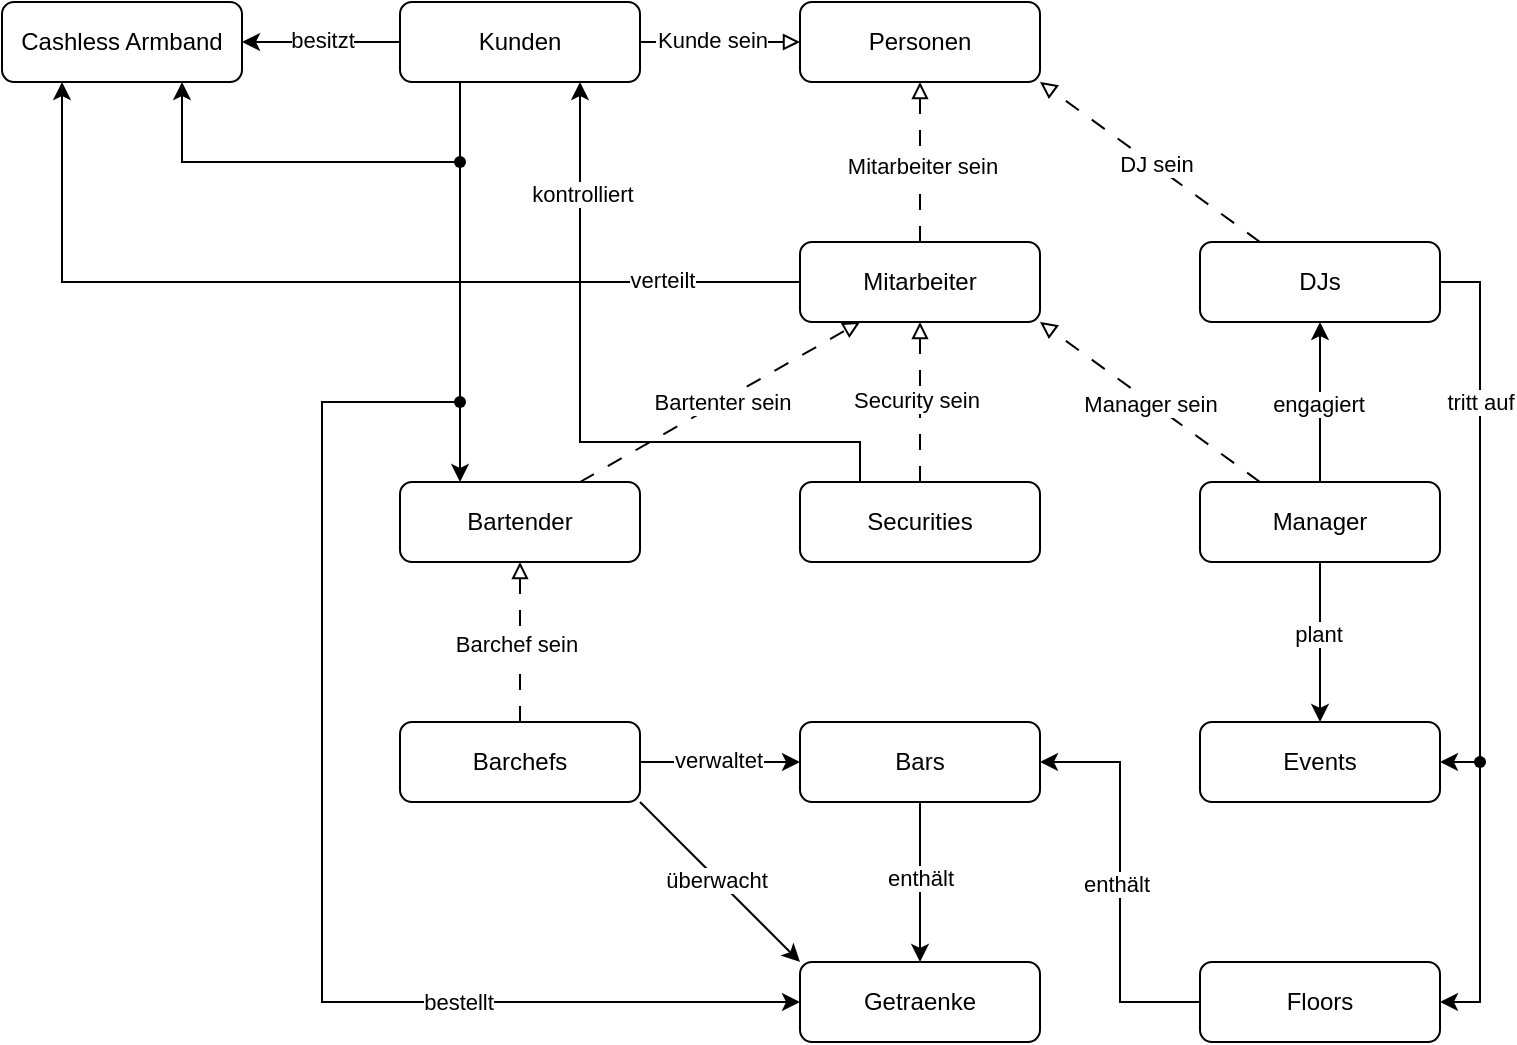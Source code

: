 <mxfile version="22.0.4" type="github">
  <diagram name="Seite-1" id="FmIIdibaUiO8U-ZjWJW1">
    <mxGraphModel dx="1434" dy="782" grid="1" gridSize="10" guides="1" tooltips="1" connect="1" arrows="1" fold="1" page="1" pageScale="1" pageWidth="1169" pageHeight="827" math="0" shadow="0">
      <root>
        <mxCell id="0" />
        <mxCell id="1" parent="0" />
        <mxCell id="9bT87pyTpixYOUSoGnTv-71" value="Personen" style="rounded=1;whiteSpace=wrap;html=1;" parent="1" vertex="1">
          <mxGeometry x="599" y="120" width="120" height="40" as="geometry" />
        </mxCell>
        <mxCell id="9bT87pyTpixYOUSoGnTv-87" style="edgeStyle=orthogonalEdgeStyle;rounded=0;orthogonalLoop=1;jettySize=auto;html=1;exitX=1;exitY=0.5;exitDx=0;exitDy=0;entryX=0;entryY=0.5;entryDx=0;entryDy=0;dashed=1;dashPattern=8 8;strokeWidth=1;endArrow=block;endFill=0;" parent="1" source="9bT87pyTpixYOUSoGnTv-72" target="9bT87pyTpixYOUSoGnTv-71" edge="1">
          <mxGeometry relative="1" as="geometry" />
        </mxCell>
        <mxCell id="9bT87pyTpixYOUSoGnTv-88" value="Kunde sein" style="edgeLabel;html=1;align=center;verticalAlign=middle;resizable=0;points=[];" parent="9bT87pyTpixYOUSoGnTv-87" vertex="1" connectable="0">
          <mxGeometry x="-0.15" relative="1" as="geometry">
            <mxPoint x="2" y="-1" as="offset" />
          </mxGeometry>
        </mxCell>
        <mxCell id="9bT87pyTpixYOUSoGnTv-107" style="edgeStyle=orthogonalEdgeStyle;rounded=0;orthogonalLoop=1;jettySize=auto;html=1;exitX=0;exitY=0.5;exitDx=0;exitDy=0;entryX=1;entryY=0.5;entryDx=0;entryDy=0;" parent="1" source="9bT87pyTpixYOUSoGnTv-72" target="9bT87pyTpixYOUSoGnTv-106" edge="1">
          <mxGeometry relative="1" as="geometry" />
        </mxCell>
        <mxCell id="9bT87pyTpixYOUSoGnTv-108" value="besitzt" style="edgeLabel;html=1;align=center;verticalAlign=middle;resizable=0;points=[];" parent="9bT87pyTpixYOUSoGnTv-107" vertex="1" connectable="0">
          <mxGeometry x="0.089" y="2" relative="1" as="geometry">
            <mxPoint x="4" y="-3" as="offset" />
          </mxGeometry>
        </mxCell>
        <mxCell id="bm9qjXPxRJBwvKdz8mtp-4" style="edgeStyle=orthogonalEdgeStyle;rounded=0;orthogonalLoop=1;jettySize=auto;html=1;exitX=0.25;exitY=1;exitDx=0;exitDy=0;entryX=0.25;entryY=0;entryDx=0;entryDy=0;" edge="1" parent="1" source="9bT87pyTpixYOUSoGnTv-72" target="9bT87pyTpixYOUSoGnTv-84">
          <mxGeometry relative="1" as="geometry" />
        </mxCell>
        <mxCell id="9bT87pyTpixYOUSoGnTv-72" value="Kunden" style="rounded=1;whiteSpace=wrap;html=1;" parent="1" vertex="1">
          <mxGeometry x="399" y="120" width="120" height="40" as="geometry" />
        </mxCell>
        <mxCell id="9bT87pyTpixYOUSoGnTv-96" style="rounded=0;orthogonalLoop=1;jettySize=auto;html=1;exitX=0.25;exitY=0;exitDx=0;exitDy=0;entryX=1;entryY=1;entryDx=0;entryDy=0;dashed=1;dashPattern=8 8;strokeWidth=1;endArrow=block;endFill=0;" parent="1" source="9bT87pyTpixYOUSoGnTv-73" target="9bT87pyTpixYOUSoGnTv-75" edge="1">
          <mxGeometry relative="1" as="geometry" />
        </mxCell>
        <mxCell id="9bT87pyTpixYOUSoGnTv-98" value="Manager sein" style="edgeLabel;html=1;align=center;verticalAlign=middle;resizable=0;points=[];" parent="9bT87pyTpixYOUSoGnTv-96" vertex="1" connectable="0">
          <mxGeometry x="-0.009" y="1" relative="1" as="geometry">
            <mxPoint as="offset" />
          </mxGeometry>
        </mxCell>
        <mxCell id="9bT87pyTpixYOUSoGnTv-123" style="edgeStyle=orthogonalEdgeStyle;rounded=0;orthogonalLoop=1;jettySize=auto;html=1;exitX=0.5;exitY=0;exitDx=0;exitDy=0;entryX=0.5;entryY=1;entryDx=0;entryDy=0;" parent="1" source="9bT87pyTpixYOUSoGnTv-73" target="9bT87pyTpixYOUSoGnTv-81" edge="1">
          <mxGeometry relative="1" as="geometry" />
        </mxCell>
        <mxCell id="9bT87pyTpixYOUSoGnTv-124" value="engagiert" style="edgeLabel;html=1;align=center;verticalAlign=middle;resizable=0;points=[];" parent="9bT87pyTpixYOUSoGnTv-123" vertex="1" connectable="0">
          <mxGeometry x="-0.025" y="1" relative="1" as="geometry">
            <mxPoint as="offset" />
          </mxGeometry>
        </mxCell>
        <mxCell id="OsaElyGvxkWUC4z2PvJN-4" style="edgeStyle=orthogonalEdgeStyle;rounded=0;orthogonalLoop=1;jettySize=auto;html=1;exitX=0.5;exitY=1;exitDx=0;exitDy=0;entryX=0.5;entryY=0;entryDx=0;entryDy=0;" parent="1" source="9bT87pyTpixYOUSoGnTv-73" target="OsaElyGvxkWUC4z2PvJN-1" edge="1">
          <mxGeometry relative="1" as="geometry" />
        </mxCell>
        <mxCell id="OsaElyGvxkWUC4z2PvJN-5" value="plant" style="edgeLabel;html=1;align=center;verticalAlign=middle;resizable=0;points=[];" parent="OsaElyGvxkWUC4z2PvJN-4" vertex="1" connectable="0">
          <mxGeometry x="-0.1" y="-1" relative="1" as="geometry">
            <mxPoint as="offset" />
          </mxGeometry>
        </mxCell>
        <mxCell id="9bT87pyTpixYOUSoGnTv-73" value="Manager" style="rounded=1;whiteSpace=wrap;html=1;" parent="1" vertex="1">
          <mxGeometry x="799" y="360" width="120" height="40" as="geometry" />
        </mxCell>
        <mxCell id="9bT87pyTpixYOUSoGnTv-90" style="edgeStyle=orthogonalEdgeStyle;rounded=0;orthogonalLoop=1;jettySize=auto;html=1;exitX=0.5;exitY=0;exitDx=0;exitDy=0;entryX=0.5;entryY=1;entryDx=0;entryDy=0;dashed=1;dashPattern=8 8;strokeWidth=1;endArrow=block;endFill=0;" parent="1" source="9bT87pyTpixYOUSoGnTv-74" target="9bT87pyTpixYOUSoGnTv-75" edge="1">
          <mxGeometry relative="1" as="geometry">
            <Array as="points">
              <mxPoint x="659" y="320" />
              <mxPoint x="659" y="320" />
            </Array>
          </mxGeometry>
        </mxCell>
        <mxCell id="9bT87pyTpixYOUSoGnTv-91" value="Security sein" style="edgeLabel;html=1;align=center;verticalAlign=middle;resizable=0;points=[];" parent="9bT87pyTpixYOUSoGnTv-90" vertex="1" connectable="0">
          <mxGeometry x="0.075" y="-2" relative="1" as="geometry">
            <mxPoint x="-4" y="2" as="offset" />
          </mxGeometry>
        </mxCell>
        <mxCell id="9bT87pyTpixYOUSoGnTv-102" style="edgeStyle=orthogonalEdgeStyle;rounded=0;orthogonalLoop=1;jettySize=auto;html=1;exitX=0.25;exitY=0;exitDx=0;exitDy=0;entryX=0.75;entryY=1;entryDx=0;entryDy=0;" parent="1" source="9bT87pyTpixYOUSoGnTv-74" target="9bT87pyTpixYOUSoGnTv-72" edge="1">
          <mxGeometry relative="1" as="geometry">
            <Array as="points">
              <mxPoint x="629" y="340" />
              <mxPoint x="489" y="340" />
            </Array>
          </mxGeometry>
        </mxCell>
        <mxCell id="9bT87pyTpixYOUSoGnTv-103" value="kontrolliert" style="edgeLabel;html=1;align=center;verticalAlign=middle;resizable=0;points=[];" parent="9bT87pyTpixYOUSoGnTv-102" vertex="1" connectable="0">
          <mxGeometry x="0.629" y="-1" relative="1" as="geometry">
            <mxPoint y="-7" as="offset" />
          </mxGeometry>
        </mxCell>
        <mxCell id="9bT87pyTpixYOUSoGnTv-74" value="Securities" style="rounded=1;whiteSpace=wrap;html=1;" parent="1" vertex="1">
          <mxGeometry x="599" y="360" width="120" height="40" as="geometry" />
        </mxCell>
        <mxCell id="9bT87pyTpixYOUSoGnTv-85" style="edgeStyle=orthogonalEdgeStyle;rounded=0;orthogonalLoop=1;jettySize=auto;html=1;exitX=0.5;exitY=0;exitDx=0;exitDy=0;entryX=0.5;entryY=1;entryDx=0;entryDy=0;dashed=1;dashPattern=8 8;strokeWidth=1;endArrow=block;endFill=0;" parent="1" source="9bT87pyTpixYOUSoGnTv-75" target="9bT87pyTpixYOUSoGnTv-71" edge="1">
          <mxGeometry relative="1" as="geometry" />
        </mxCell>
        <mxCell id="9bT87pyTpixYOUSoGnTv-86" value="Mitarbeiter sein" style="edgeLabel;html=1;align=center;verticalAlign=middle;resizable=0;points=[];" parent="9bT87pyTpixYOUSoGnTv-85" vertex="1" connectable="0">
          <mxGeometry x="-0.05" y="-1" relative="1" as="geometry">
            <mxPoint as="offset" />
          </mxGeometry>
        </mxCell>
        <mxCell id="9bT87pyTpixYOUSoGnTv-110" style="edgeStyle=orthogonalEdgeStyle;rounded=0;orthogonalLoop=1;jettySize=auto;html=1;exitX=0;exitY=0.5;exitDx=0;exitDy=0;entryX=0.25;entryY=1;entryDx=0;entryDy=0;" parent="1" source="9bT87pyTpixYOUSoGnTv-75" target="9bT87pyTpixYOUSoGnTv-106" edge="1">
          <mxGeometry relative="1" as="geometry">
            <Array as="points">
              <mxPoint x="230" y="260" />
            </Array>
          </mxGeometry>
        </mxCell>
        <mxCell id="9bT87pyTpixYOUSoGnTv-111" value="verteilt" style="edgeLabel;html=1;align=center;verticalAlign=middle;resizable=0;points=[];" parent="9bT87pyTpixYOUSoGnTv-110" vertex="1" connectable="0">
          <mxGeometry x="0.408" y="1" relative="1" as="geometry">
            <mxPoint x="261" y="-2" as="offset" />
          </mxGeometry>
        </mxCell>
        <mxCell id="9bT87pyTpixYOUSoGnTv-75" value="Mitarbeiter" style="rounded=1;whiteSpace=wrap;html=1;" parent="1" vertex="1">
          <mxGeometry x="599" y="240" width="120" height="40" as="geometry" />
        </mxCell>
        <mxCell id="9bT87pyTpixYOUSoGnTv-114" style="edgeStyle=orthogonalEdgeStyle;rounded=0;orthogonalLoop=1;jettySize=auto;html=1;exitX=0.5;exitY=1;exitDx=0;exitDy=0;entryX=0.5;entryY=0;entryDx=0;entryDy=0;" parent="1" source="9bT87pyTpixYOUSoGnTv-76" target="9bT87pyTpixYOUSoGnTv-83" edge="1">
          <mxGeometry relative="1" as="geometry">
            <Array as="points">
              <mxPoint x="659" y="560" />
              <mxPoint x="659" y="560" />
            </Array>
          </mxGeometry>
        </mxCell>
        <mxCell id="9bT87pyTpixYOUSoGnTv-115" value="enthält" style="edgeLabel;html=1;align=center;verticalAlign=middle;resizable=0;points=[];" parent="9bT87pyTpixYOUSoGnTv-114" vertex="1" connectable="0">
          <mxGeometry x="-0.05" relative="1" as="geometry">
            <mxPoint as="offset" />
          </mxGeometry>
        </mxCell>
        <mxCell id="9bT87pyTpixYOUSoGnTv-76" value="Bars" style="rounded=1;whiteSpace=wrap;html=1;" parent="1" vertex="1">
          <mxGeometry x="599" y="480" width="120" height="40" as="geometry" />
        </mxCell>
        <mxCell id="9bT87pyTpixYOUSoGnTv-77" style="edgeStyle=orthogonalEdgeStyle;rounded=0;orthogonalLoop=1;jettySize=auto;html=1;exitX=0.5;exitY=1;exitDx=0;exitDy=0;" parent="1" source="9bT87pyTpixYOUSoGnTv-73" target="9bT87pyTpixYOUSoGnTv-73" edge="1">
          <mxGeometry relative="1" as="geometry" />
        </mxCell>
        <mxCell id="9bT87pyTpixYOUSoGnTv-118" style="edgeStyle=orthogonalEdgeStyle;rounded=0;orthogonalLoop=1;jettySize=auto;html=1;exitX=0;exitY=0.5;exitDx=0;exitDy=0;entryX=1;entryY=0.5;entryDx=0;entryDy=0;" parent="1" source="9bT87pyTpixYOUSoGnTv-79" target="9bT87pyTpixYOUSoGnTv-76" edge="1">
          <mxGeometry relative="1" as="geometry" />
        </mxCell>
        <mxCell id="9bT87pyTpixYOUSoGnTv-119" value="enthält" style="edgeLabel;html=1;align=center;verticalAlign=middle;resizable=0;points=[];" parent="9bT87pyTpixYOUSoGnTv-118" vertex="1" connectable="0">
          <mxGeometry x="-0.075" y="2" relative="1" as="geometry">
            <mxPoint y="-7" as="offset" />
          </mxGeometry>
        </mxCell>
        <mxCell id="9bT87pyTpixYOUSoGnTv-79" value="Floors" style="rounded=1;whiteSpace=wrap;html=1;" parent="1" vertex="1">
          <mxGeometry x="799" y="600" width="120" height="40" as="geometry" />
        </mxCell>
        <mxCell id="9bT87pyTpixYOUSoGnTv-125" style="edgeStyle=orthogonalEdgeStyle;rounded=0;orthogonalLoop=1;jettySize=auto;html=1;exitX=1;exitY=0.5;exitDx=0;exitDy=0;entryX=1;entryY=0.5;entryDx=0;entryDy=0;" parent="1" source="9bT87pyTpixYOUSoGnTv-81" target="9bT87pyTpixYOUSoGnTv-79" edge="1">
          <mxGeometry relative="1" as="geometry" />
        </mxCell>
        <mxCell id="9bT87pyTpixYOUSoGnTv-126" value="tritt auf" style="edgeLabel;html=1;align=center;verticalAlign=middle;resizable=0;points=[];" parent="9bT87pyTpixYOUSoGnTv-125" vertex="1" connectable="0">
          <mxGeometry x="-0.436" y="1" relative="1" as="geometry">
            <mxPoint x="-1" y="-33" as="offset" />
          </mxGeometry>
        </mxCell>
        <mxCell id="9bT87pyTpixYOUSoGnTv-81" value="DJs" style="rounded=1;whiteSpace=wrap;html=1;" parent="1" vertex="1">
          <mxGeometry x="799" y="240" width="120" height="40" as="geometry" />
        </mxCell>
        <mxCell id="9bT87pyTpixYOUSoGnTv-94" style="edgeStyle=orthogonalEdgeStyle;rounded=0;orthogonalLoop=1;jettySize=auto;html=1;exitX=0.5;exitY=0;exitDx=0;exitDy=0;entryX=0.5;entryY=1;entryDx=0;entryDy=0;dashed=1;dashPattern=8 8;strokeWidth=1;endArrow=block;endFill=0;" parent="1" source="9bT87pyTpixYOUSoGnTv-82" target="9bT87pyTpixYOUSoGnTv-84" edge="1">
          <mxGeometry relative="1" as="geometry" />
        </mxCell>
        <mxCell id="9bT87pyTpixYOUSoGnTv-95" value="Barchef sein" style="edgeLabel;html=1;align=center;verticalAlign=middle;resizable=0;points=[];" parent="9bT87pyTpixYOUSoGnTv-94" vertex="1" connectable="0">
          <mxGeometry x="-0.025" y="-1" relative="1" as="geometry">
            <mxPoint x="-3" as="offset" />
          </mxGeometry>
        </mxCell>
        <mxCell id="9bT87pyTpixYOUSoGnTv-104" style="edgeStyle=orthogonalEdgeStyle;rounded=0;orthogonalLoop=1;jettySize=auto;html=1;exitX=1;exitY=0.5;exitDx=0;exitDy=0;entryX=0;entryY=0.5;entryDx=0;entryDy=0;" parent="1" source="9bT87pyTpixYOUSoGnTv-82" target="9bT87pyTpixYOUSoGnTv-76" edge="1">
          <mxGeometry relative="1" as="geometry" />
        </mxCell>
        <mxCell id="9bT87pyTpixYOUSoGnTv-105" value="verwaltet" style="edgeLabel;html=1;align=center;verticalAlign=middle;resizable=0;points=[];" parent="9bT87pyTpixYOUSoGnTv-104" vertex="1" connectable="0">
          <mxGeometry x="-0.025" y="1" relative="1" as="geometry">
            <mxPoint as="offset" />
          </mxGeometry>
        </mxCell>
        <mxCell id="9bT87pyTpixYOUSoGnTv-116" style="rounded=0;orthogonalLoop=1;jettySize=auto;html=1;exitX=1;exitY=1;exitDx=0;exitDy=0;entryX=0;entryY=0;entryDx=0;entryDy=0;" parent="1" source="9bT87pyTpixYOUSoGnTv-82" target="9bT87pyTpixYOUSoGnTv-83" edge="1">
          <mxGeometry relative="1" as="geometry" />
        </mxCell>
        <mxCell id="9bT87pyTpixYOUSoGnTv-117" value="überwacht" style="edgeLabel;html=1;align=center;verticalAlign=middle;resizable=0;points=[];" parent="9bT87pyTpixYOUSoGnTv-116" vertex="1" connectable="0">
          <mxGeometry y="-1" relative="1" as="geometry">
            <mxPoint x="-1" y="-2" as="offset" />
          </mxGeometry>
        </mxCell>
        <mxCell id="9bT87pyTpixYOUSoGnTv-82" value="Barchefs" style="rounded=1;whiteSpace=wrap;html=1;" parent="1" vertex="1">
          <mxGeometry x="399" y="480" width="120" height="40" as="geometry" />
        </mxCell>
        <mxCell id="9bT87pyTpixYOUSoGnTv-83" value="Getraenke" style="rounded=1;whiteSpace=wrap;html=1;" parent="1" vertex="1">
          <mxGeometry x="599" y="600" width="120" height="40" as="geometry" />
        </mxCell>
        <mxCell id="9bT87pyTpixYOUSoGnTv-84" value="Bartender" style="rounded=1;whiteSpace=wrap;html=1;" parent="1" vertex="1">
          <mxGeometry x="399" y="360" width="120" height="40" as="geometry" />
        </mxCell>
        <mxCell id="9bT87pyTpixYOUSoGnTv-92" style="rounded=0;orthogonalLoop=1;jettySize=auto;html=1;exitX=0.75;exitY=0;exitDx=0;exitDy=0;entryX=0.25;entryY=1;entryDx=0;entryDy=0;dashed=1;dashPattern=8 8;strokeWidth=1;endArrow=block;endFill=0;" parent="1" source="9bT87pyTpixYOUSoGnTv-84" target="9bT87pyTpixYOUSoGnTv-75" edge="1">
          <mxGeometry relative="1" as="geometry" />
        </mxCell>
        <mxCell id="9bT87pyTpixYOUSoGnTv-93" value="Bartenter sein" style="edgeLabel;html=1;align=center;verticalAlign=middle;resizable=0;points=[];" parent="9bT87pyTpixYOUSoGnTv-92" vertex="1" connectable="0">
          <mxGeometry x="-0.009" y="-1" relative="1" as="geometry">
            <mxPoint x="1" y="-1" as="offset" />
          </mxGeometry>
        </mxCell>
        <mxCell id="9bT87pyTpixYOUSoGnTv-106" value="Cashless Armband" style="rounded=1;whiteSpace=wrap;html=1;" parent="1" vertex="1">
          <mxGeometry x="200" y="120" width="120" height="40" as="geometry" />
        </mxCell>
        <mxCell id="9bT87pyTpixYOUSoGnTv-121" style="rounded=0;orthogonalLoop=1;jettySize=auto;html=1;exitX=0.25;exitY=0;exitDx=0;exitDy=0;entryX=1;entryY=1;entryDx=0;entryDy=0;dashed=1;dashPattern=8 8;strokeWidth=1;endArrow=block;endFill=0;" parent="1" source="9bT87pyTpixYOUSoGnTv-81" target="9bT87pyTpixYOUSoGnTv-71" edge="1">
          <mxGeometry relative="1" as="geometry">
            <mxPoint x="829" y="240" as="sourcePoint" />
            <mxPoint x="719" y="160" as="targetPoint" />
          </mxGeometry>
        </mxCell>
        <mxCell id="9bT87pyTpixYOUSoGnTv-122" value="DJ sein" style="edgeLabel;html=1;align=center;verticalAlign=middle;resizable=0;points=[];" parent="9bT87pyTpixYOUSoGnTv-121" vertex="1" connectable="0">
          <mxGeometry x="-0.009" y="1" relative="1" as="geometry">
            <mxPoint x="3" as="offset" />
          </mxGeometry>
        </mxCell>
        <mxCell id="OsaElyGvxkWUC4z2PvJN-1" value="Events" style="rounded=1;whiteSpace=wrap;html=1;" parent="1" vertex="1">
          <mxGeometry x="799" y="480" width="120" height="40" as="geometry" />
        </mxCell>
        <mxCell id="OsaElyGvxkWUC4z2PvJN-6" value="" style="endArrow=classic;html=1;rounded=0;entryX=1;entryY=0.5;entryDx=0;entryDy=0;" parent="1" target="OsaElyGvxkWUC4z2PvJN-1" edge="1">
          <mxGeometry width="50" height="50" relative="1" as="geometry">
            <mxPoint x="940" y="500" as="sourcePoint" />
            <mxPoint x="770" y="510" as="targetPoint" />
          </mxGeometry>
        </mxCell>
        <mxCell id="OsaElyGvxkWUC4z2PvJN-7" value="" style="shape=waypoint;sketch=0;fillStyle=solid;size=6;pointerEvents=1;points=[];fillColor=none;resizable=0;rotatable=0;perimeter=centerPerimeter;snapToPoint=1;" parent="1" vertex="1">
          <mxGeometry x="929" y="490" width="20" height="20" as="geometry" />
        </mxCell>
        <mxCell id="bm9qjXPxRJBwvKdz8mtp-5" value="" style="shape=waypoint;sketch=0;fillStyle=solid;size=6;pointerEvents=1;points=[];fillColor=none;resizable=0;rotatable=0;perimeter=centerPerimeter;snapToPoint=1;" vertex="1" parent="1">
          <mxGeometry x="419" y="190" width="20" height="20" as="geometry" />
        </mxCell>
        <mxCell id="bm9qjXPxRJBwvKdz8mtp-7" value="" style="shape=waypoint;sketch=0;fillStyle=solid;size=6;pointerEvents=1;points=[];fillColor=none;resizable=0;rotatable=0;perimeter=centerPerimeter;snapToPoint=1;" vertex="1" parent="1">
          <mxGeometry x="419" y="310" width="20" height="20" as="geometry" />
        </mxCell>
        <mxCell id="bm9qjXPxRJBwvKdz8mtp-9" value="" style="endArrow=classic;html=1;rounded=0;exitX=0.15;exitY=0.5;exitDx=0;exitDy=0;exitPerimeter=0;entryX=0;entryY=0.5;entryDx=0;entryDy=0;edgeStyle=orthogonalEdgeStyle;" edge="1" parent="1" source="bm9qjXPxRJBwvKdz8mtp-7" target="9bT87pyTpixYOUSoGnTv-83">
          <mxGeometry width="50" height="50" relative="1" as="geometry">
            <mxPoint x="560" y="540" as="sourcePoint" />
            <mxPoint x="610" y="490" as="targetPoint" />
            <Array as="points">
              <mxPoint x="360" y="320" />
              <mxPoint x="360" y="620" />
            </Array>
          </mxGeometry>
        </mxCell>
        <mxCell id="bm9qjXPxRJBwvKdz8mtp-11" value="bestellt" style="edgeLabel;html=1;align=center;verticalAlign=middle;resizable=0;points=[];" vertex="1" connectable="0" parent="bm9qjXPxRJBwvKdz8mtp-9">
          <mxGeometry x="0.438" y="-1" relative="1" as="geometry">
            <mxPoint y="-1" as="offset" />
          </mxGeometry>
        </mxCell>
        <mxCell id="bm9qjXPxRJBwvKdz8mtp-10" value="" style="endArrow=classic;html=1;rounded=0;exitX=0.1;exitY=0.5;exitDx=0;exitDy=0;exitPerimeter=0;entryX=0.75;entryY=1;entryDx=0;entryDy=0;edgeStyle=orthogonalEdgeStyle;" edge="1" parent="1" source="bm9qjXPxRJBwvKdz8mtp-5" target="9bT87pyTpixYOUSoGnTv-106">
          <mxGeometry width="50" height="50" relative="1" as="geometry">
            <mxPoint x="560" y="540" as="sourcePoint" />
            <mxPoint x="610" y="490" as="targetPoint" />
          </mxGeometry>
        </mxCell>
      </root>
    </mxGraphModel>
  </diagram>
</mxfile>

